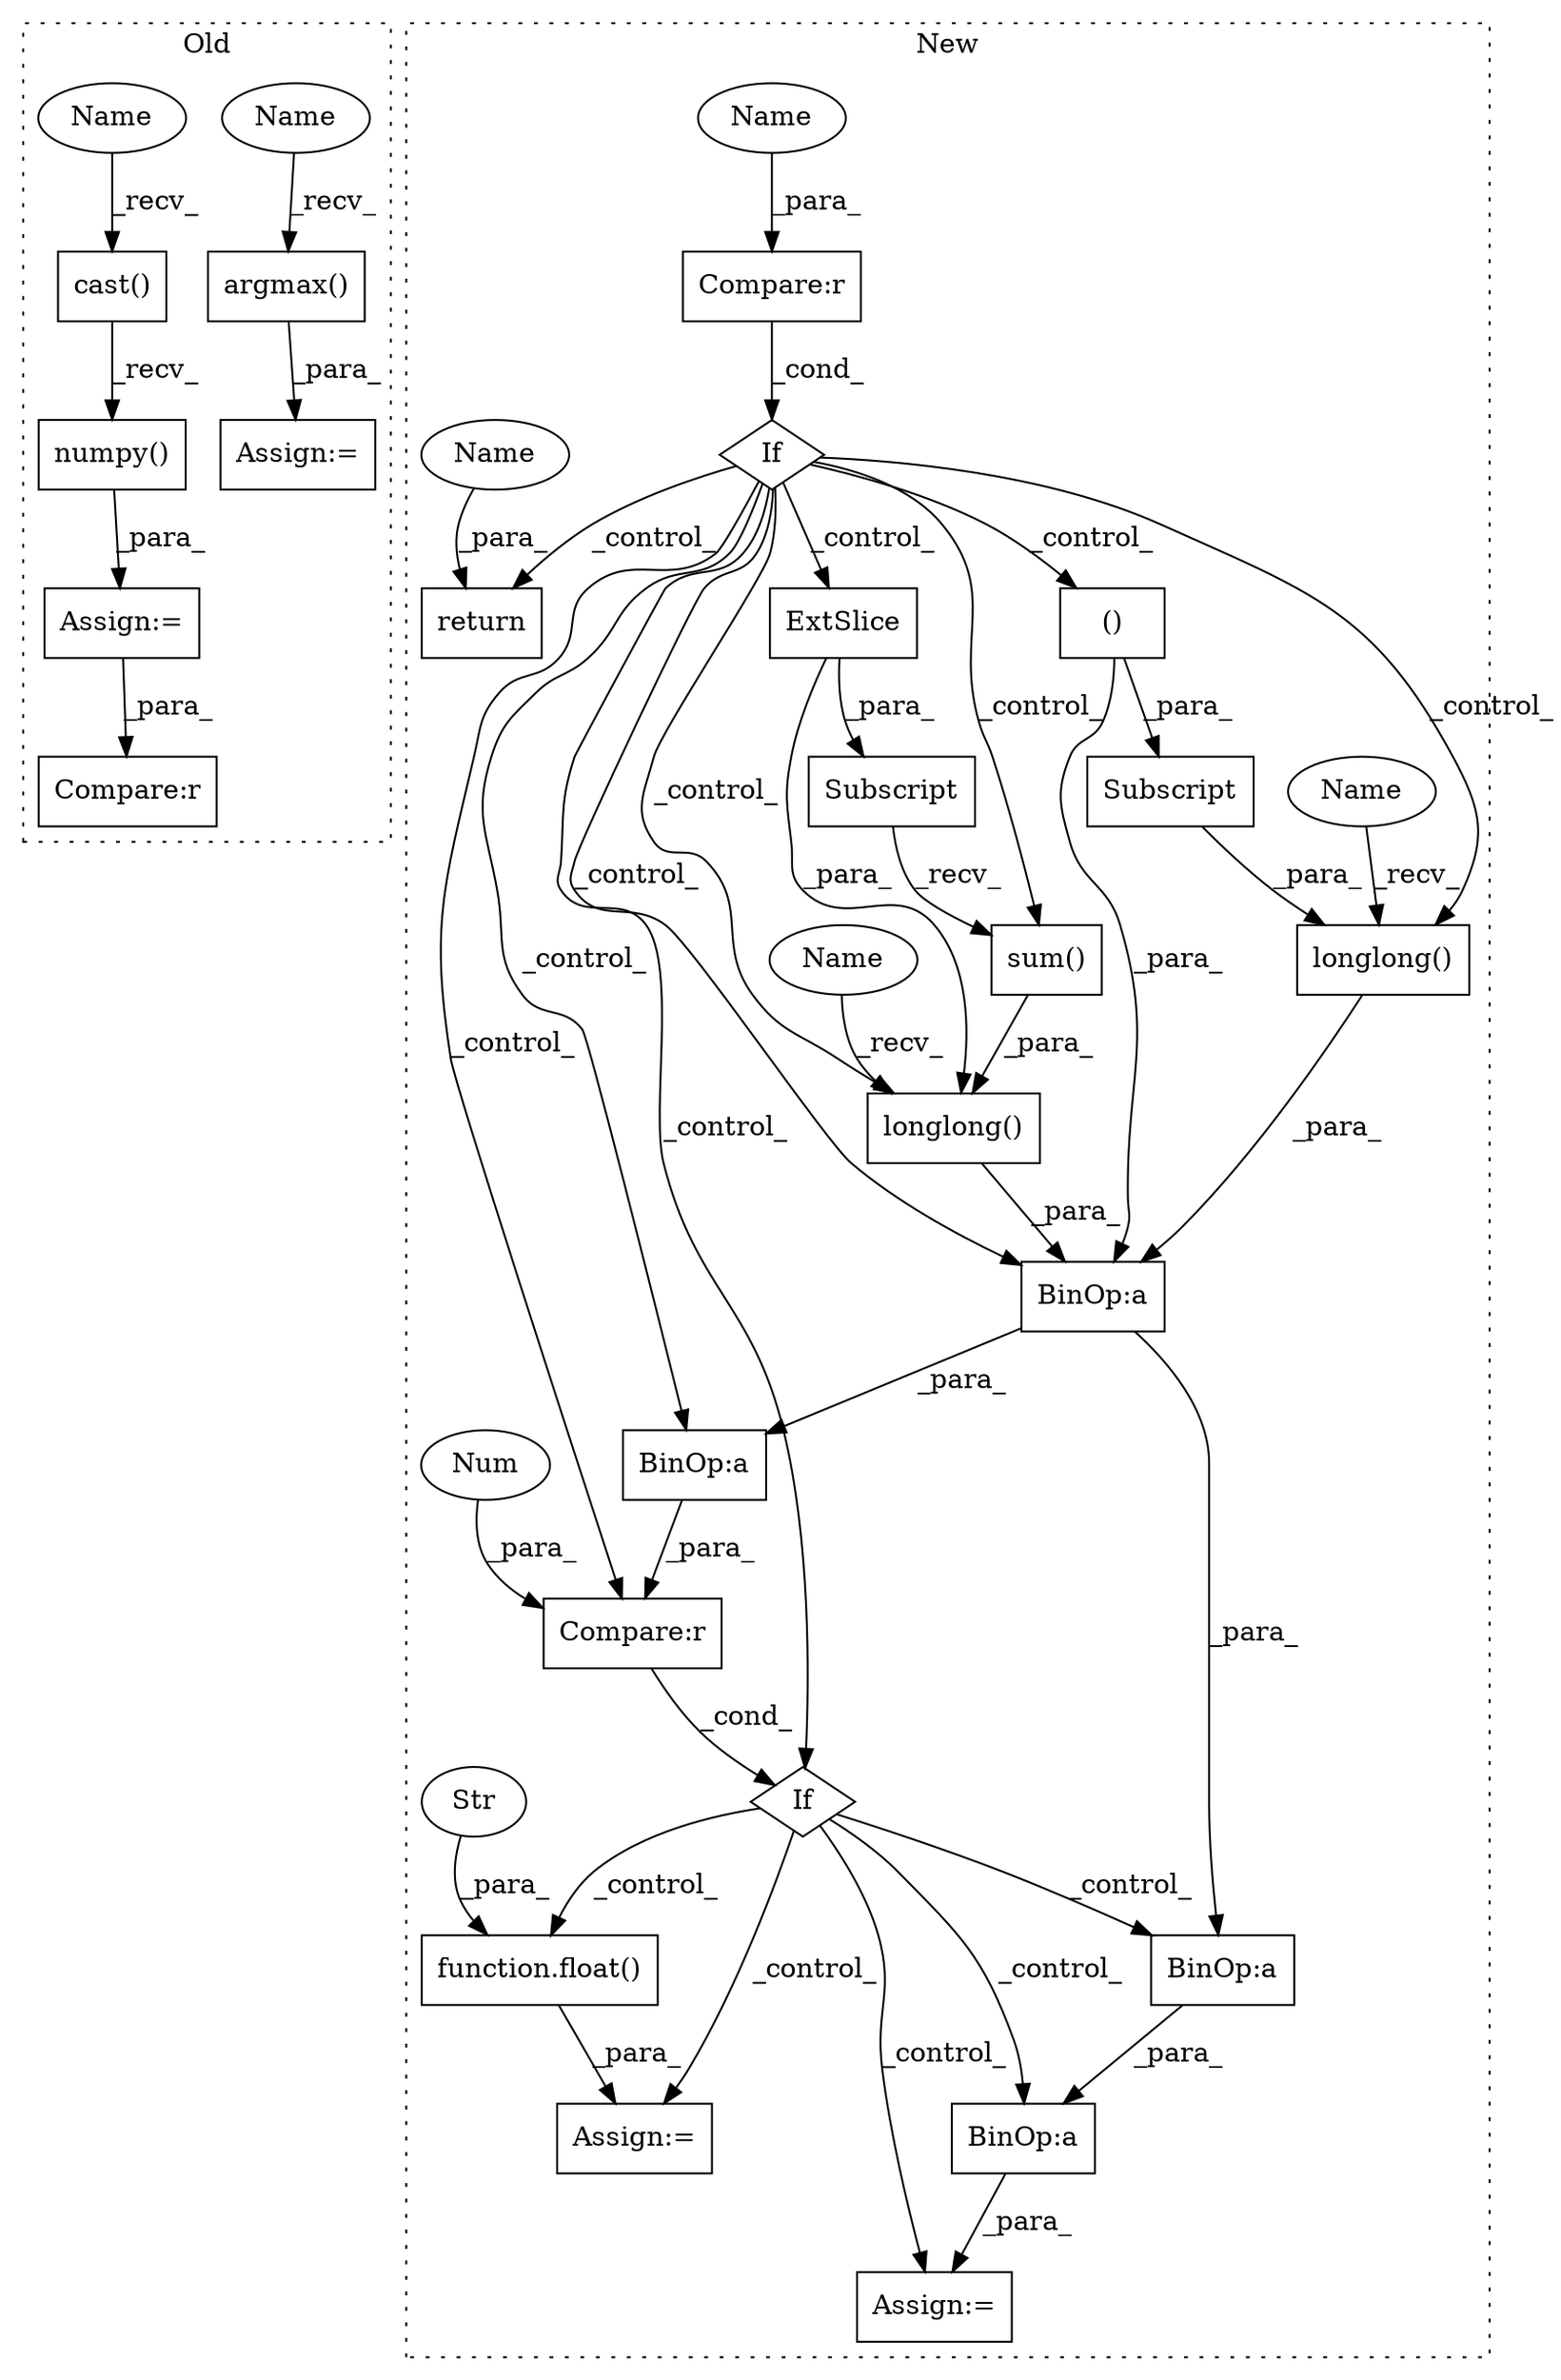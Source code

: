 digraph G {
subgraph cluster0 {
1 [label="cast()" a="75" s="2085,2109" l="8,1" shape="box"];
3 [label="argmax()" a="75" s="2033,2049" l="10,10" shape="box"];
4 [label="numpy()" a="75" s="2085" l="33" shape="box"];
20 [label="Compare:r" a="40" s="2251" l="15" shape="box"];
24 [label="Assign:=" a="68" s="2082" l="3" shape="box"];
25 [label="Assign:=" a="68" s="2030" l="3" shape="box"];
30 [label="Name" a="87" s="2033" l="2" shape="ellipse"];
31 [label="Name" a="87" s="2085" l="2" shape="ellipse"];
label = "Old";
style="dotted";
}
subgraph cluster1 {
2 [label="sum()" a="75" s="2323" l="37" shape="box"];
5 [label="longlong()" a="75" s="2311,2360" l="12,1" shape="box"];
6 [label="longlong()" a="75" s="2172,2219" l="12,1" shape="box"];
7 [label="()" a="54" s="2211" l="7" shape="box"];
8 [label="If" a="96" s="2032" l="3" shape="diamond"];
9 [label="BinOp:a" a="82" s="2361" l="3" shape="box"];
10 [label="If" a="96" s="2380" l="3" shape="diamond"];
11 [label="BinOp:a" a="82" s="2487" l="3" shape="box"];
12 [label="BinOp:a" a="82" s="2480" l="4" shape="box"];
13 [label="BinOp:a" a="82" s="2385" l="8" shape="box"];
14 [label="Subscript" a="63" s="2323,0" l="31,0" shape="box"];
15 [label="Compare:r" a="40" s="2383" l="17" shape="box"];
16 [label="Num" a="76" s="2399" l="1" shape="ellipse"];
17 [label="Subscript" a="63" s="2184,0" l="35,0" shape="box"];
18 [label="Compare:r" a="40" s="2035" l="29" shape="box"];
19 [label="return" a="93" s="2078" l="7" shape="box"];
21 [label="function.float()" a="75" s="2424,2435" l="6,1" shape="box"];
22 [label="Str" a="66" s="2430" l="5" shape="ellipse"];
23 [label="ExtSlice" a="85" s="2323" l="4" shape="box"];
26 [label="Assign:=" a="68" s="2421" l="3" shape="box"];
27 [label="Assign:=" a="68" s="2474" l="3" shape="box"];
28 [label="Name" a="87" s="2060" l="4" shape="ellipse"];
29 [label="Name" a="87" s="2085" l="4" shape="ellipse"];
32 [label="Name" a="87" s="2311" l="2" shape="ellipse"];
33 [label="Name" a="87" s="2172" l="2" shape="ellipse"];
label = "New";
style="dotted";
}
1 -> 4 [label="_recv_"];
2 -> 5 [label="_para_"];
3 -> 25 [label="_para_"];
4 -> 24 [label="_para_"];
5 -> 9 [label="_para_"];
6 -> 9 [label="_para_"];
7 -> 17 [label="_para_"];
7 -> 9 [label="_para_"];
8 -> 2 [label="_control_"];
8 -> 13 [label="_control_"];
8 -> 5 [label="_control_"];
8 -> 7 [label="_control_"];
8 -> 19 [label="_control_"];
8 -> 6 [label="_control_"];
8 -> 9 [label="_control_"];
8 -> 10 [label="_control_"];
8 -> 15 [label="_control_"];
8 -> 23 [label="_control_"];
9 -> 13 [label="_para_"];
9 -> 11 [label="_para_"];
10 -> 11 [label="_control_"];
10 -> 21 [label="_control_"];
10 -> 12 [label="_control_"];
10 -> 27 [label="_control_"];
10 -> 26 [label="_control_"];
11 -> 12 [label="_para_"];
12 -> 27 [label="_para_"];
13 -> 15 [label="_para_"];
14 -> 2 [label="_recv_"];
15 -> 10 [label="_cond_"];
16 -> 15 [label="_para_"];
17 -> 6 [label="_para_"];
18 -> 8 [label="_cond_"];
21 -> 26 [label="_para_"];
22 -> 21 [label="_para_"];
23 -> 14 [label="_para_"];
23 -> 5 [label="_para_"];
24 -> 20 [label="_para_"];
28 -> 18 [label="_para_"];
29 -> 19 [label="_para_"];
30 -> 3 [label="_recv_"];
31 -> 1 [label="_recv_"];
32 -> 5 [label="_recv_"];
33 -> 6 [label="_recv_"];
}